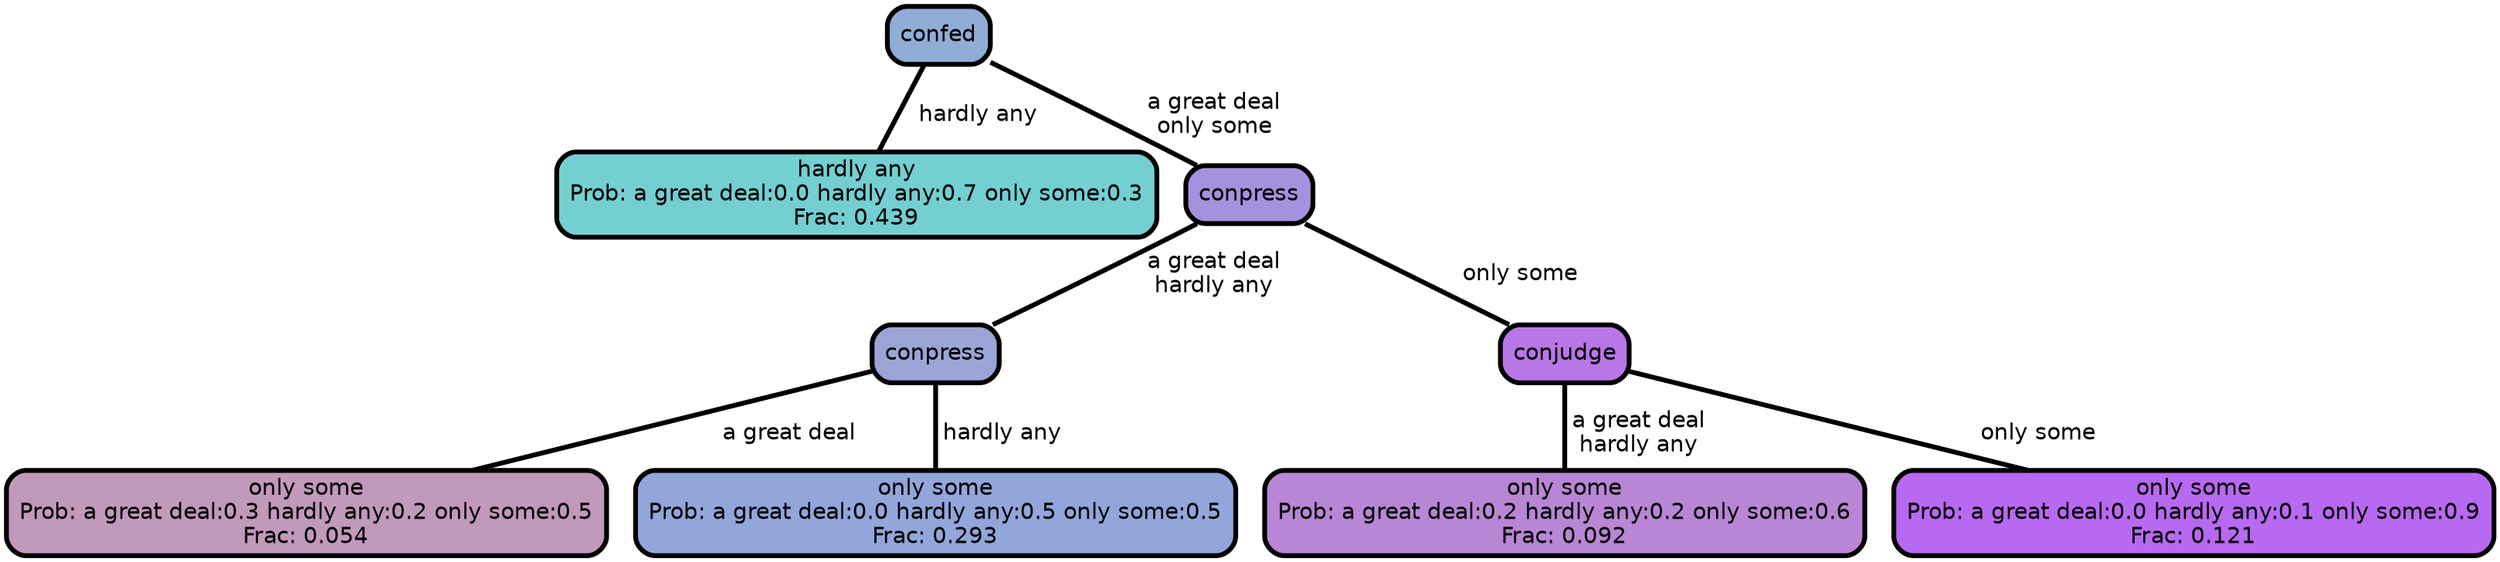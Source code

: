 graph Tree {
node [shape=box, style="filled, rounded",color="black",penwidth="3",fontcolor="black",                 fontname=helvetica] ;
graph [ranksep="0 equally", splines=straight,                 bgcolor=transparent, dpi=200] ;
edge [fontname=helvetica, color=black] ;
0 [label="hardly any
Prob: a great deal:0.0 hardly any:0.7 only some:0.3
Frac: 0.439", fillcolor="#73cfd1"] ;
1 [label="confed", fillcolor="#8fadd7"] ;
2 [label="only some
Prob: a great deal:0.3 hardly any:0.2 only some:0.5
Frac: 0.054", fillcolor="#c199ba"] ;
3 [label="conpress", fillcolor="#9aa4d6"] ;
4 [label="only some
Prob: a great deal:0.0 hardly any:0.5 only some:0.5
Frac: 0.293", fillcolor="#92a6db"] ;
5 [label="conpress", fillcolor="#a592dc"] ;
6 [label="only some
Prob: a great deal:0.2 hardly any:0.2 only some:0.6
Frac: 0.092", fillcolor="#b886d5"] ;
7 [label="conjudge", fillcolor="#b876e6"] ;
8 [label="only some
Prob: a great deal:0.0 hardly any:0.1 only some:0.9
Frac: 0.121", fillcolor="#b869f2"] ;
1 -- 0 [label=" hardly any",penwidth=3] ;
1 -- 5 [label=" a great deal\n only some",penwidth=3] ;
3 -- 2 [label=" a great deal",penwidth=3] ;
3 -- 4 [label=" hardly any",penwidth=3] ;
5 -- 3 [label=" a great deal\n hardly any",penwidth=3] ;
5 -- 7 [label=" only some",penwidth=3] ;
7 -- 6 [label=" a great deal\n hardly any",penwidth=3] ;
7 -- 8 [label=" only some",penwidth=3] ;
{rank = same;}}